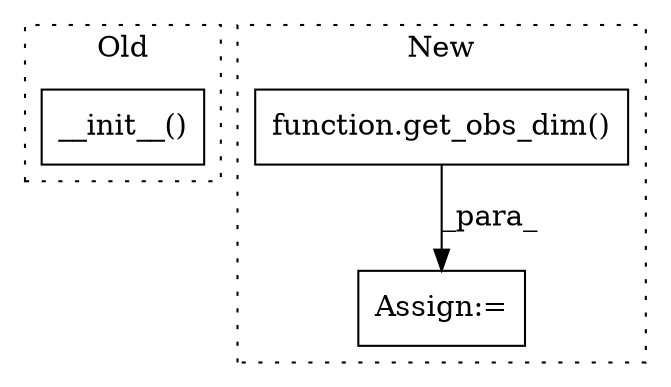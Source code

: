 digraph G {
subgraph cluster0 {
1 [label="__init__()" a="75" s="2209" l="29" shape="box"];
label = "Old";
style="dotted";
}
subgraph cluster1 {
2 [label="function.get_obs_dim()" a="75" s="2566,2600" l="12,1" shape="box"];
3 [label="Assign:=" a="68" s="2563" l="3" shape="box"];
label = "New";
style="dotted";
}
2 -> 3 [label="_para_"];
}